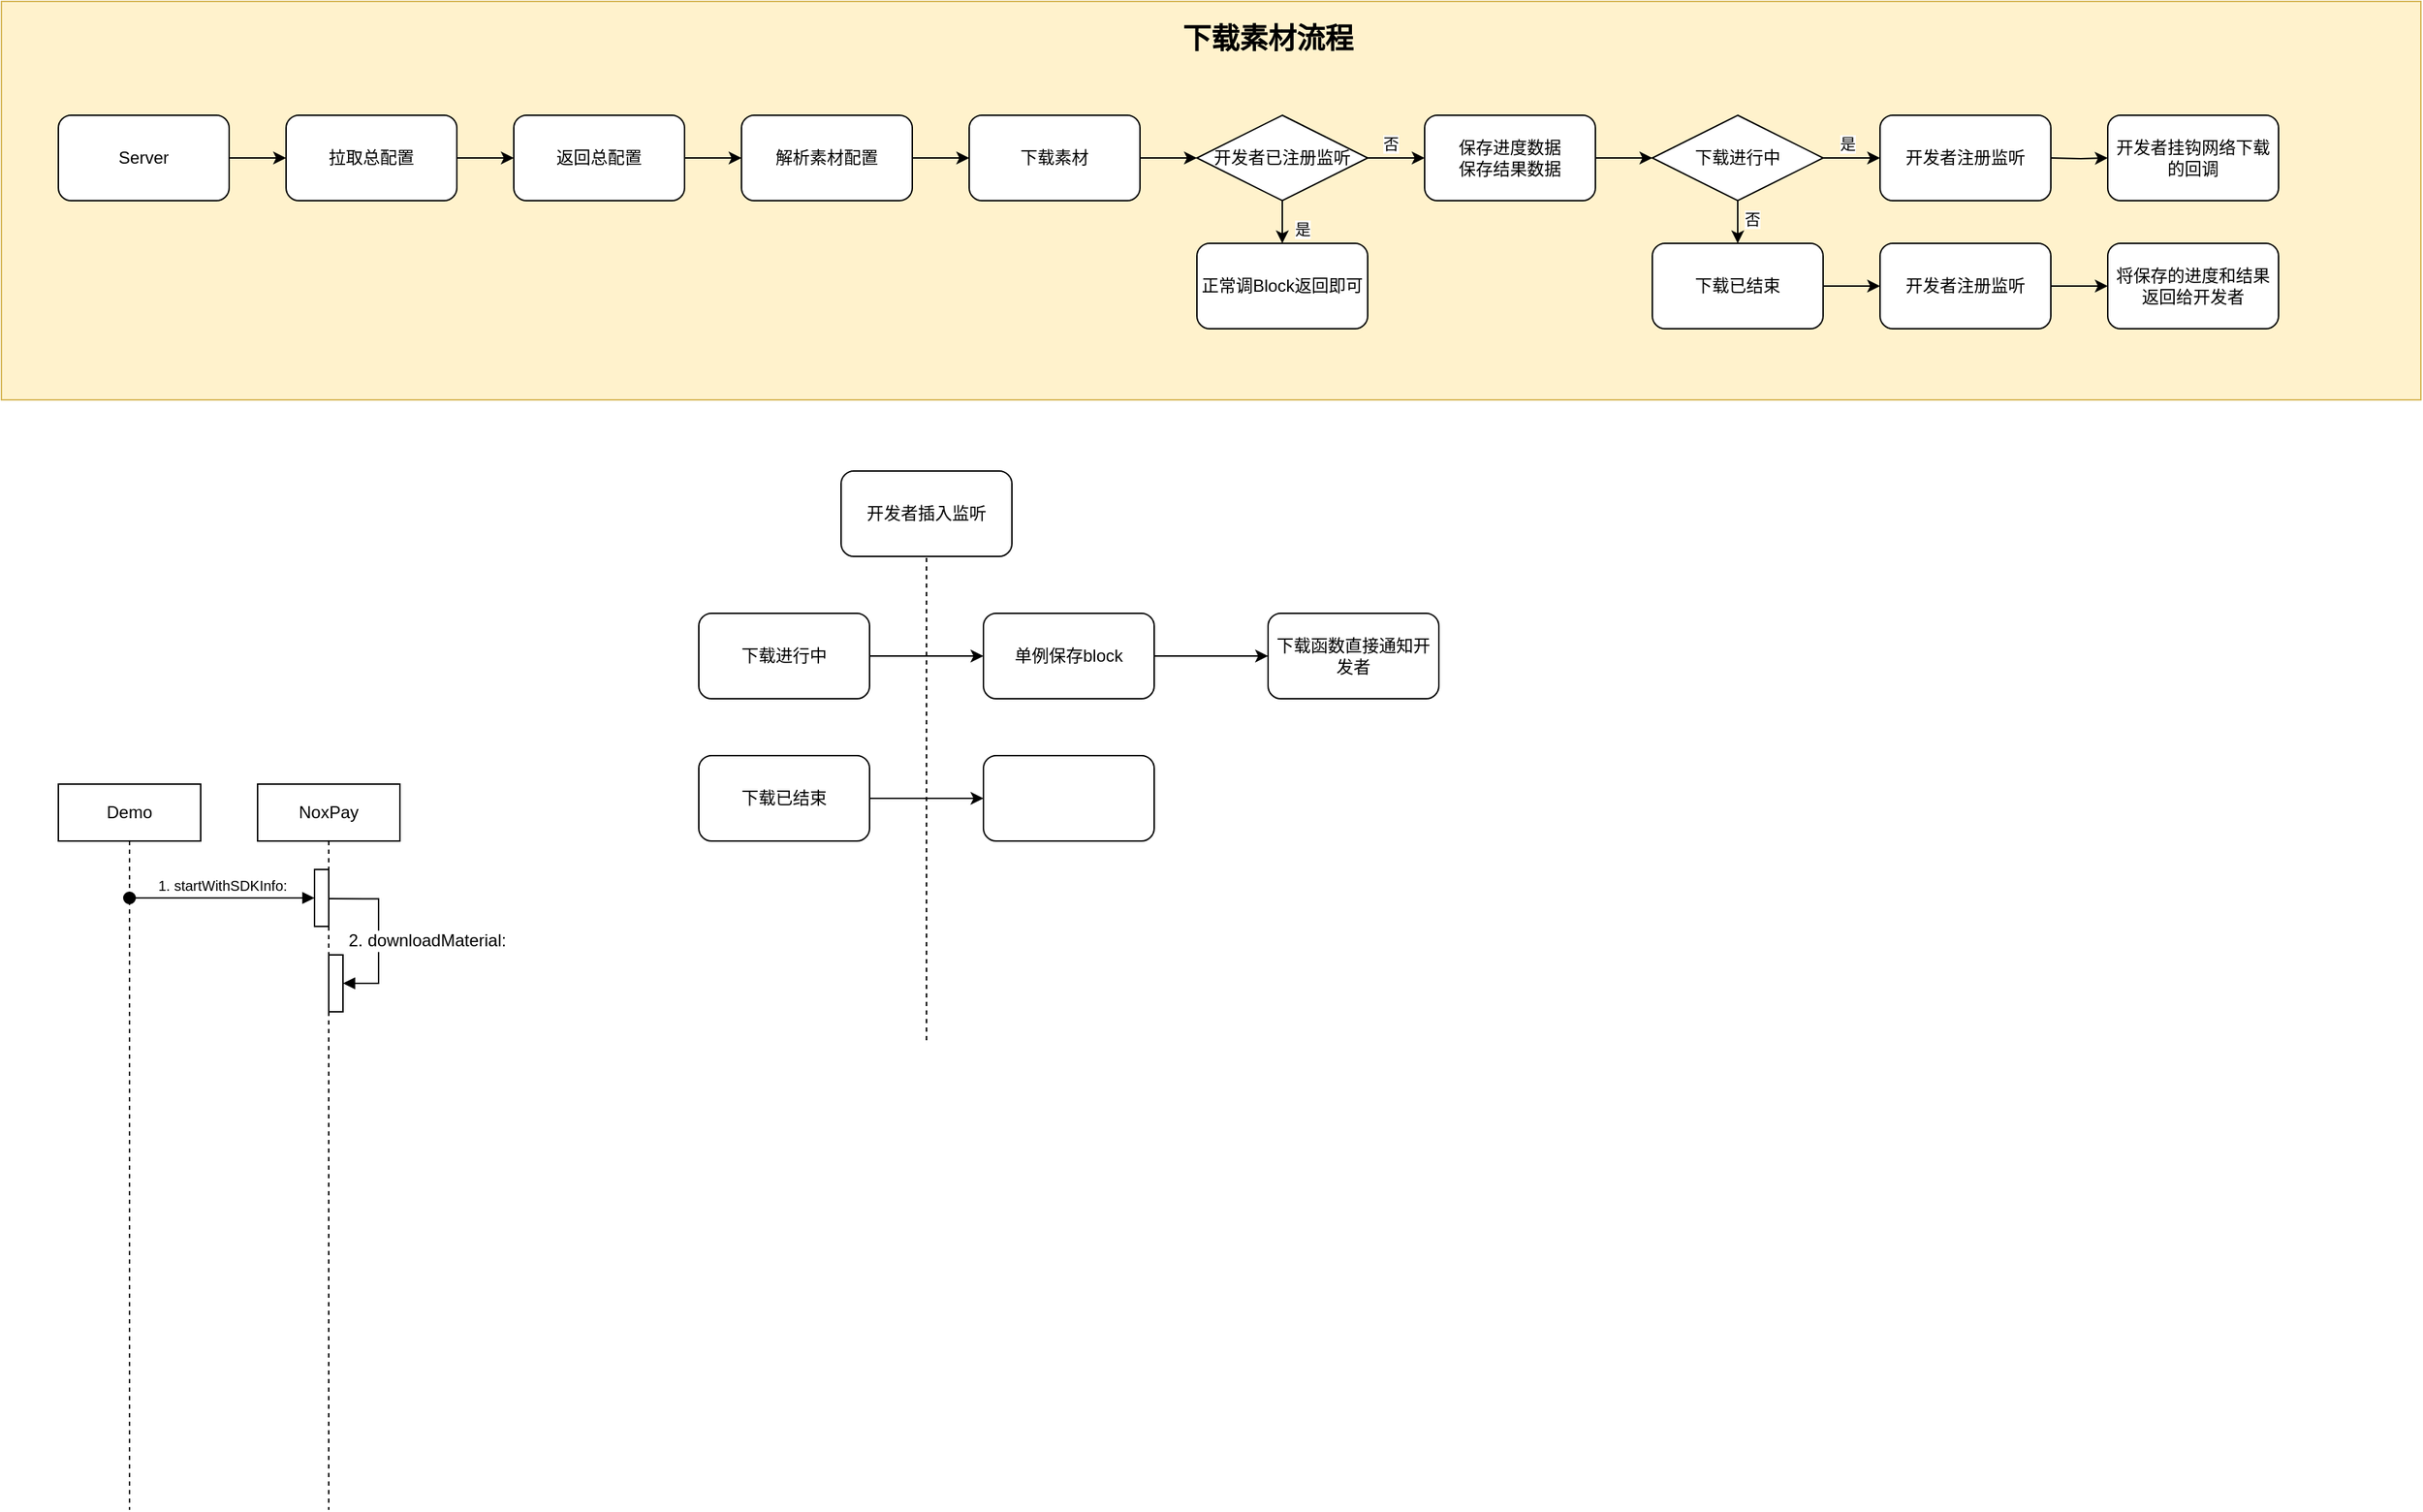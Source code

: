 <mxfile version="17.4.5" type="github">
  <diagram id="he9bxZUku_yFXdmUKrTk" name="第 1 页">
    <mxGraphModel dx="1666" dy="769" grid="1" gridSize="10" guides="1" tooltips="1" connect="1" arrows="1" fold="1" page="1" pageScale="1" pageWidth="4681" pageHeight="3300" math="0" shadow="0">
      <root>
        <mxCell id="0" />
        <mxCell id="1" parent="0" />
        <mxCell id="uPjyEyqXYFTb5mDzEihQ-43" value="" style="rounded=0;whiteSpace=wrap;html=1;labelBackgroundColor=none;labelBorderColor=none;fillColor=#fff2cc;strokeColor=#d6b656;" vertex="1" parent="1">
          <mxGeometry x="140" y="170" width="1700" height="280" as="geometry" />
        </mxCell>
        <mxCell id="0aP-q9_bjXwNO8tc250L-19" value="NoxPay" style="shape=umlLifeline;perimeter=lifelinePerimeter;whiteSpace=wrap;html=1;container=1;collapsible=0;recursiveResize=0;outlineConnect=0;" parent="1" vertex="1">
          <mxGeometry x="320" y="720" width="100" height="510" as="geometry" />
        </mxCell>
        <mxCell id="0aP-q9_bjXwNO8tc250L-20" value="" style="html=1;points=[];perimeter=orthogonalPerimeter;fontSize=12;" parent="0aP-q9_bjXwNO8tc250L-19" vertex="1">
          <mxGeometry x="50" y="120.0" width="10" height="40" as="geometry" />
        </mxCell>
        <mxCell id="0aP-q9_bjXwNO8tc250L-21" value="2. downloadMaterial:" style="edgeStyle=orthogonalEdgeStyle;html=1;align=left;spacingLeft=2;endArrow=block;rounded=0;exitX=1.039;exitY=0.514;exitDx=0;exitDy=0;exitPerimeter=0;fontSize=12;" parent="0aP-q9_bjXwNO8tc250L-19" edge="1" target="0aP-q9_bjXwNO8tc250L-20" source="0aP-q9_bjXwNO8tc250L-23">
          <mxGeometry x="0.076" y="-25" relative="1" as="geometry">
            <mxPoint x="50" y="110" as="sourcePoint" />
            <Array as="points">
              <mxPoint x="85" y="81" />
              <mxPoint x="85" y="140" />
            </Array>
            <mxPoint x="60" y="150" as="targetPoint" />
            <mxPoint as="offset" />
          </mxGeometry>
        </mxCell>
        <mxCell id="0aP-q9_bjXwNO8tc250L-23" value="" style="html=1;points=[];perimeter=orthogonalPerimeter;fontSize=12;" parent="0aP-q9_bjXwNO8tc250L-19" vertex="1">
          <mxGeometry x="40" y="60" width="10" height="40" as="geometry" />
        </mxCell>
        <mxCell id="0aP-q9_bjXwNO8tc250L-22" value="Demo" style="shape=umlLifeline;perimeter=lifelinePerimeter;whiteSpace=wrap;html=1;container=1;collapsible=0;recursiveResize=0;outlineConnect=0;" parent="1" vertex="1">
          <mxGeometry x="180" y="720" width="100" height="510" as="geometry" />
        </mxCell>
        <mxCell id="0aP-q9_bjXwNO8tc250L-24" value="&lt;span style=&quot;text-align: left ; font-size: 10px&quot;&gt;&lt;font style=&quot;font-size: 10px&quot;&gt;1. startWithSDKInfo:&lt;/font&gt;&lt;/span&gt;" style="html=1;verticalAlign=bottom;startArrow=oval;endArrow=block;startSize=8;rounded=0;fontSize=10;" parent="1" source="0aP-q9_bjXwNO8tc250L-22" target="0aP-q9_bjXwNO8tc250L-23" edge="1">
          <mxGeometry relative="1" as="geometry">
            <mxPoint x="300" y="780" as="sourcePoint" />
            <Array as="points">
              <mxPoint x="290" y="800" />
            </Array>
          </mxGeometry>
        </mxCell>
        <mxCell id="uPjyEyqXYFTb5mDzEihQ-3" value="" style="edgeStyle=orthogonalEdgeStyle;rounded=0;orthogonalLoop=1;jettySize=auto;html=1;" edge="1" parent="1" source="uPjyEyqXYFTb5mDzEihQ-1" target="uPjyEyqXYFTb5mDzEihQ-2">
          <mxGeometry relative="1" as="geometry" />
        </mxCell>
        <mxCell id="uPjyEyqXYFTb5mDzEihQ-1" value="Server" style="rounded=1;whiteSpace=wrap;html=1;" vertex="1" parent="1">
          <mxGeometry x="180" y="250" width="120" height="60" as="geometry" />
        </mxCell>
        <mxCell id="uPjyEyqXYFTb5mDzEihQ-5" value="" style="edgeStyle=orthogonalEdgeStyle;rounded=0;orthogonalLoop=1;jettySize=auto;html=1;" edge="1" parent="1" source="uPjyEyqXYFTb5mDzEihQ-2" target="uPjyEyqXYFTb5mDzEihQ-4">
          <mxGeometry relative="1" as="geometry" />
        </mxCell>
        <mxCell id="uPjyEyqXYFTb5mDzEihQ-2" value="拉取总配置" style="whiteSpace=wrap;html=1;rounded=1;" vertex="1" parent="1">
          <mxGeometry x="340" y="250" width="120" height="60" as="geometry" />
        </mxCell>
        <mxCell id="uPjyEyqXYFTb5mDzEihQ-7" value="" style="edgeStyle=orthogonalEdgeStyle;rounded=0;orthogonalLoop=1;jettySize=auto;html=1;" edge="1" parent="1" source="uPjyEyqXYFTb5mDzEihQ-4" target="uPjyEyqXYFTb5mDzEihQ-6">
          <mxGeometry relative="1" as="geometry" />
        </mxCell>
        <mxCell id="uPjyEyqXYFTb5mDzEihQ-4" value="返回总配置" style="whiteSpace=wrap;html=1;rounded=1;" vertex="1" parent="1">
          <mxGeometry x="500" y="250" width="120" height="60" as="geometry" />
        </mxCell>
        <mxCell id="uPjyEyqXYFTb5mDzEihQ-9" value="" style="edgeStyle=orthogonalEdgeStyle;rounded=0;orthogonalLoop=1;jettySize=auto;html=1;" edge="1" parent="1" source="uPjyEyqXYFTb5mDzEihQ-6" target="uPjyEyqXYFTb5mDzEihQ-8">
          <mxGeometry relative="1" as="geometry" />
        </mxCell>
        <mxCell id="uPjyEyqXYFTb5mDzEihQ-6" value="解析素材配置" style="whiteSpace=wrap;html=1;rounded=1;" vertex="1" parent="1">
          <mxGeometry x="660" y="250" width="120" height="60" as="geometry" />
        </mxCell>
        <mxCell id="uPjyEyqXYFTb5mDzEihQ-18" style="edgeStyle=orthogonalEdgeStyle;rounded=0;orthogonalLoop=1;jettySize=auto;html=1;entryX=0;entryY=0.5;entryDx=0;entryDy=0;" edge="1" parent="1" source="uPjyEyqXYFTb5mDzEihQ-8" target="uPjyEyqXYFTb5mDzEihQ-17">
          <mxGeometry relative="1" as="geometry" />
        </mxCell>
        <mxCell id="uPjyEyqXYFTb5mDzEihQ-8" value="下载素材" style="whiteSpace=wrap;html=1;rounded=1;" vertex="1" parent="1">
          <mxGeometry x="820" y="250" width="120" height="60" as="geometry" />
        </mxCell>
        <mxCell id="uPjyEyqXYFTb5mDzEihQ-26" style="edgeStyle=orthogonalEdgeStyle;rounded=0;orthogonalLoop=1;jettySize=auto;html=1;entryX=0;entryY=0.5;entryDx=0;entryDy=0;" edge="1" parent="1" source="uPjyEyqXYFTb5mDzEihQ-10" target="uPjyEyqXYFTb5mDzEihQ-25">
          <mxGeometry relative="1" as="geometry" />
        </mxCell>
        <mxCell id="uPjyEyqXYFTb5mDzEihQ-10" value="保存进度数据&lt;br&gt;保存结果数据" style="whiteSpace=wrap;html=1;rounded=1;" vertex="1" parent="1">
          <mxGeometry x="1140" y="250" width="120" height="60" as="geometry" />
        </mxCell>
        <mxCell id="uPjyEyqXYFTb5mDzEihQ-13" value="" style="endArrow=classic;html=1;rounded=0;entryX=0;entryY=0.5;entryDx=0;entryDy=0;" edge="1" parent="1" target="uPjyEyqXYFTb5mDzEihQ-10">
          <mxGeometry width="50" height="50" relative="1" as="geometry">
            <mxPoint x="1100" y="280" as="sourcePoint" />
            <mxPoint x="1130" y="280" as="targetPoint" />
            <Array as="points">
              <mxPoint x="1130" y="280" />
            </Array>
          </mxGeometry>
        </mxCell>
        <mxCell id="uPjyEyqXYFTb5mDzEihQ-24" value="否" style="edgeLabel;html=1;align=center;verticalAlign=middle;resizable=0;points=[];" vertex="1" connectable="0" parent="uPjyEyqXYFTb5mDzEihQ-13">
          <mxGeometry x="-0.391" y="2" relative="1" as="geometry">
            <mxPoint x="4" y="-8" as="offset" />
          </mxGeometry>
        </mxCell>
        <mxCell id="uPjyEyqXYFTb5mDzEihQ-22" value="" style="edgeStyle=orthogonalEdgeStyle;rounded=0;orthogonalLoop=1;jettySize=auto;html=1;" edge="1" parent="1" source="uPjyEyqXYFTb5mDzEihQ-17" target="uPjyEyqXYFTb5mDzEihQ-21">
          <mxGeometry relative="1" as="geometry" />
        </mxCell>
        <mxCell id="uPjyEyqXYFTb5mDzEihQ-23" value="是" style="edgeLabel;html=1;align=center;verticalAlign=middle;resizable=0;points=[];" vertex="1" connectable="0" parent="uPjyEyqXYFTb5mDzEihQ-22">
          <mxGeometry x="-0.177" y="-2" relative="1" as="geometry">
            <mxPoint x="12" as="offset" />
          </mxGeometry>
        </mxCell>
        <mxCell id="uPjyEyqXYFTb5mDzEihQ-17" value="开发者已注册监听" style="shape=rhombus;perimeter=rhombusPerimeter;whiteSpace=wrap;html=1;align=center;" vertex="1" parent="1">
          <mxGeometry x="980" y="250" width="120" height="60" as="geometry" />
        </mxCell>
        <mxCell id="uPjyEyqXYFTb5mDzEihQ-21" value="正常调Block返回即可" style="rounded=1;whiteSpace=wrap;html=1;" vertex="1" parent="1">
          <mxGeometry x="980" y="340" width="120" height="60" as="geometry" />
        </mxCell>
        <mxCell id="uPjyEyqXYFTb5mDzEihQ-30" style="edgeStyle=orthogonalEdgeStyle;rounded=0;orthogonalLoop=1;jettySize=auto;html=1;exitX=1;exitY=0.5;exitDx=0;exitDy=0;entryX=0;entryY=0.5;entryDx=0;entryDy=0;" edge="1" parent="1" source="uPjyEyqXYFTb5mDzEihQ-25" target="uPjyEyqXYFTb5mDzEihQ-29">
          <mxGeometry relative="1" as="geometry" />
        </mxCell>
        <mxCell id="uPjyEyqXYFTb5mDzEihQ-31" value="是" style="edgeLabel;html=1;align=center;verticalAlign=middle;resizable=0;points=[];" vertex="1" connectable="0" parent="uPjyEyqXYFTb5mDzEihQ-30">
          <mxGeometry x="-0.35" y="-1" relative="1" as="geometry">
            <mxPoint x="4" y="-11" as="offset" />
          </mxGeometry>
        </mxCell>
        <mxCell id="uPjyEyqXYFTb5mDzEihQ-33" style="edgeStyle=orthogonalEdgeStyle;rounded=0;orthogonalLoop=1;jettySize=auto;html=1;" edge="1" parent="1" source="uPjyEyqXYFTb5mDzEihQ-25" target="uPjyEyqXYFTb5mDzEihQ-32">
          <mxGeometry relative="1" as="geometry" />
        </mxCell>
        <mxCell id="uPjyEyqXYFTb5mDzEihQ-34" value="否" style="edgeLabel;html=1;align=center;verticalAlign=middle;resizable=0;points=[];" vertex="1" connectable="0" parent="uPjyEyqXYFTb5mDzEihQ-33">
          <mxGeometry x="0.305" y="-1" relative="1" as="geometry">
            <mxPoint x="11" as="offset" />
          </mxGeometry>
        </mxCell>
        <mxCell id="uPjyEyqXYFTb5mDzEihQ-25" value="下载进行中" style="shape=rhombus;perimeter=rhombusPerimeter;whiteSpace=wrap;html=1;align=center;" vertex="1" parent="1">
          <mxGeometry x="1300" y="250" width="120" height="60" as="geometry" />
        </mxCell>
        <mxCell id="uPjyEyqXYFTb5mDzEihQ-29" value="开发者注册监听" style="whiteSpace=wrap;html=1;rounded=1;" vertex="1" parent="1">
          <mxGeometry x="1460" y="250" width="120" height="60" as="geometry" />
        </mxCell>
        <mxCell id="uPjyEyqXYFTb5mDzEihQ-40" value="" style="edgeStyle=orthogonalEdgeStyle;rounded=0;orthogonalLoop=1;jettySize=auto;html=1;" edge="1" parent="1" source="uPjyEyqXYFTb5mDzEihQ-32" target="uPjyEyqXYFTb5mDzEihQ-39">
          <mxGeometry relative="1" as="geometry" />
        </mxCell>
        <mxCell id="uPjyEyqXYFTb5mDzEihQ-32" value="下载已结束" style="whiteSpace=wrap;html=1;rounded=1;" vertex="1" parent="1">
          <mxGeometry x="1300" y="340" width="120" height="60" as="geometry" />
        </mxCell>
        <mxCell id="uPjyEyqXYFTb5mDzEihQ-38" value="" style="edgeStyle=orthogonalEdgeStyle;rounded=0;orthogonalLoop=1;jettySize=auto;html=1;" edge="1" parent="1" target="uPjyEyqXYFTb5mDzEihQ-37">
          <mxGeometry relative="1" as="geometry">
            <mxPoint x="1580" y="280" as="sourcePoint" />
          </mxGeometry>
        </mxCell>
        <mxCell id="uPjyEyqXYFTb5mDzEihQ-37" value="开发者挂钩网络下载的回调" style="whiteSpace=wrap;html=1;rounded=1;" vertex="1" parent="1">
          <mxGeometry x="1620" y="250" width="120" height="60" as="geometry" />
        </mxCell>
        <mxCell id="uPjyEyqXYFTb5mDzEihQ-42" value="" style="edgeStyle=orthogonalEdgeStyle;rounded=0;orthogonalLoop=1;jettySize=auto;html=1;" edge="1" parent="1" source="uPjyEyqXYFTb5mDzEihQ-39" target="uPjyEyqXYFTb5mDzEihQ-41">
          <mxGeometry relative="1" as="geometry" />
        </mxCell>
        <mxCell id="uPjyEyqXYFTb5mDzEihQ-39" value="&lt;span&gt;开发者注册监听&lt;/span&gt;" style="whiteSpace=wrap;html=1;rounded=1;" vertex="1" parent="1">
          <mxGeometry x="1460" y="340" width="120" height="60" as="geometry" />
        </mxCell>
        <mxCell id="uPjyEyqXYFTb5mDzEihQ-41" value="将保存的进度和结果返回给开发者" style="whiteSpace=wrap;html=1;rounded=1;" vertex="1" parent="1">
          <mxGeometry x="1620" y="340" width="120" height="60" as="geometry" />
        </mxCell>
        <mxCell id="uPjyEyqXYFTb5mDzEihQ-44" value="下载素材流程" style="text;html=1;strokeColor=none;fillColor=none;align=center;verticalAlign=middle;whiteSpace=wrap;rounded=0;fontSize=20;fontStyle=1" vertex="1" parent="1">
          <mxGeometry x="940" y="180" width="180" height="30" as="geometry" />
        </mxCell>
        <mxCell id="uPjyEyqXYFTb5mDzEihQ-52" value="" style="edgeStyle=orthogonalEdgeStyle;rounded=0;orthogonalLoop=1;jettySize=auto;html=1;fontSize=20;" edge="1" parent="1" source="uPjyEyqXYFTb5mDzEihQ-47" target="uPjyEyqXYFTb5mDzEihQ-51">
          <mxGeometry relative="1" as="geometry" />
        </mxCell>
        <mxCell id="uPjyEyqXYFTb5mDzEihQ-47" value="下载进行中" style="rounded=1;whiteSpace=wrap;html=1;" vertex="1" parent="1">
          <mxGeometry x="630" y="600" width="120" height="60" as="geometry" />
        </mxCell>
        <mxCell id="uPjyEyqXYFTb5mDzEihQ-56" value="" style="edgeStyle=orthogonalEdgeStyle;rounded=0;orthogonalLoop=1;jettySize=auto;html=1;fontSize=20;" edge="1" parent="1" source="uPjyEyqXYFTb5mDzEihQ-48" target="uPjyEyqXYFTb5mDzEihQ-55">
          <mxGeometry relative="1" as="geometry" />
        </mxCell>
        <mxCell id="uPjyEyqXYFTb5mDzEihQ-48" value="下载已结束" style="rounded=1;whiteSpace=wrap;html=1;" vertex="1" parent="1">
          <mxGeometry x="630" y="700" width="120" height="60" as="geometry" />
        </mxCell>
        <mxCell id="uPjyEyqXYFTb5mDzEihQ-49" value="开发者插入监听" style="rounded=1;whiteSpace=wrap;html=1;" vertex="1" parent="1">
          <mxGeometry x="730" y="500" width="120" height="60" as="geometry" />
        </mxCell>
        <mxCell id="uPjyEyqXYFTb5mDzEihQ-50" value="" style="endArrow=none;dashed=1;html=1;rounded=0;fontSize=20;entryX=0.5;entryY=1;entryDx=0;entryDy=0;" edge="1" parent="1" target="uPjyEyqXYFTb5mDzEihQ-49">
          <mxGeometry width="50" height="50" relative="1" as="geometry">
            <mxPoint x="790" y="900" as="sourcePoint" />
            <mxPoint x="900" y="660" as="targetPoint" />
          </mxGeometry>
        </mxCell>
        <mxCell id="uPjyEyqXYFTb5mDzEihQ-54" value="" style="edgeStyle=orthogonalEdgeStyle;rounded=0;orthogonalLoop=1;jettySize=auto;html=1;fontSize=20;" edge="1" parent="1" source="uPjyEyqXYFTb5mDzEihQ-51" target="uPjyEyqXYFTb5mDzEihQ-53">
          <mxGeometry relative="1" as="geometry" />
        </mxCell>
        <mxCell id="uPjyEyqXYFTb5mDzEihQ-51" value="单例保存block" style="whiteSpace=wrap;html=1;rounded=1;" vertex="1" parent="1">
          <mxGeometry x="830" y="600" width="120" height="60" as="geometry" />
        </mxCell>
        <mxCell id="uPjyEyqXYFTb5mDzEihQ-53" value="下载函数直接通知开发者" style="whiteSpace=wrap;html=1;rounded=1;" vertex="1" parent="1">
          <mxGeometry x="1030" y="600" width="120" height="60" as="geometry" />
        </mxCell>
        <mxCell id="uPjyEyqXYFTb5mDzEihQ-55" value="" style="whiteSpace=wrap;html=1;rounded=1;" vertex="1" parent="1">
          <mxGeometry x="830" y="700" width="120" height="60" as="geometry" />
        </mxCell>
      </root>
    </mxGraphModel>
  </diagram>
</mxfile>
